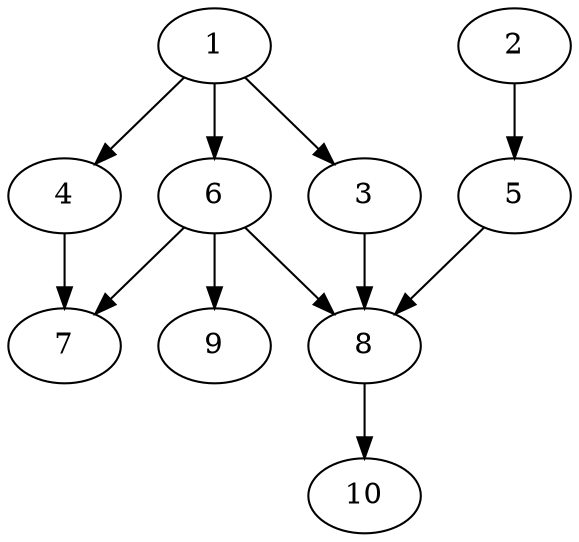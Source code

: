 // DAG automatically generated by daggen at Thu Oct  3 13:58:05 2019
// ./daggen --dot -n 10 --ccr 0.5 --fat 0.7 --regular 0.5 --density 0.9 --mindata 5242880 --maxdata 52428800 
digraph G {
  1 [size="20531200", alpha="0.02", expect_size="10265600"] 
  1 -> 3 [size ="10265600"]
  1 -> 4 [size ="10265600"]
  1 -> 6 [size ="10265600"]
  2 [size="36587520", alpha="0.13", expect_size="18293760"] 
  2 -> 5 [size ="18293760"]
  3 [size="58892288", alpha="0.01", expect_size="29446144"] 
  3 -> 8 [size ="29446144"]
  4 [size="52088832", alpha="0.00", expect_size="26044416"] 
  4 -> 7 [size ="26044416"]
  5 [size="75094016", alpha="0.08", expect_size="37547008"] 
  5 -> 8 [size ="37547008"]
  6 [size="60790784", alpha="0.18", expect_size="30395392"] 
  6 -> 7 [size ="30395392"]
  6 -> 8 [size ="30395392"]
  6 -> 9 [size ="30395392"]
  7 [size="21641216", alpha="0.02", expect_size="10820608"] 
  8 [size="42766336", alpha="0.18", expect_size="21383168"] 
  8 -> 10 [size ="21383168"]
  9 [size="91406336", alpha="0.13", expect_size="45703168"] 
  10 [size="92962816", alpha="0.16", expect_size="46481408"] 
}
